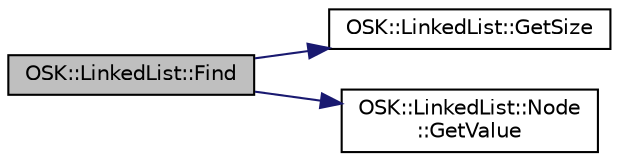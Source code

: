 digraph "OSK::LinkedList::Find"
{
 // LATEX_PDF_SIZE
  edge [fontname="Helvetica",fontsize="10",labelfontname="Helvetica",labelfontsize="10"];
  node [fontname="Helvetica",fontsize="10",shape=record];
  rankdir="LR";
  Node1 [label="OSK::LinkedList::Find",height=0.2,width=0.4,color="black", fillcolor="grey75", style="filled", fontcolor="black",tooltip="Devuelve un iterador que apunta al elemento dado. Si el elemento no está en la lista,..."];
  Node1 -> Node2 [color="midnightblue",fontsize="10",style="solid",fontname="Helvetica"];
  Node2 [label="OSK::LinkedList::GetSize",height=0.2,width=0.4,color="black", fillcolor="white", style="filled",URL="$class_o_s_k_1_1_linked_list.html#aca2d8a70810319dcf8a082a7f5e999d7",tooltip="Devuelve el número de elementos en el stack."];
  Node1 -> Node3 [color="midnightblue",fontsize="10",style="solid",fontname="Helvetica"];
  Node3 [label="OSK::LinkedList::Node\l::GetValue",height=0.2,width=0.4,color="black", fillcolor="white", style="filled",URL="$class_o_s_k_1_1_linked_list_1_1_node.html#a8ebd20dfa1d1861dd74e14374f5606b8",tooltip="Crea un nodo con el elemento dado."];
}
